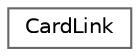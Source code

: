 digraph "Graphical Class Hierarchy"
{
 // LATEX_PDF_SIZE
  bgcolor="transparent";
  edge [fontname=Helvetica,fontsize=10,labelfontname=Helvetica,labelfontsize=10];
  node [fontname=Helvetica,fontsize=10,shape=box,height=0.2,width=0.4];
  rankdir="LR";
  Node0 [label="CardLink",height=0.2,width=0.4,color="grey40", fillcolor="white", style="filled",URL="$class_card_link.html",tooltip=" "];
}
